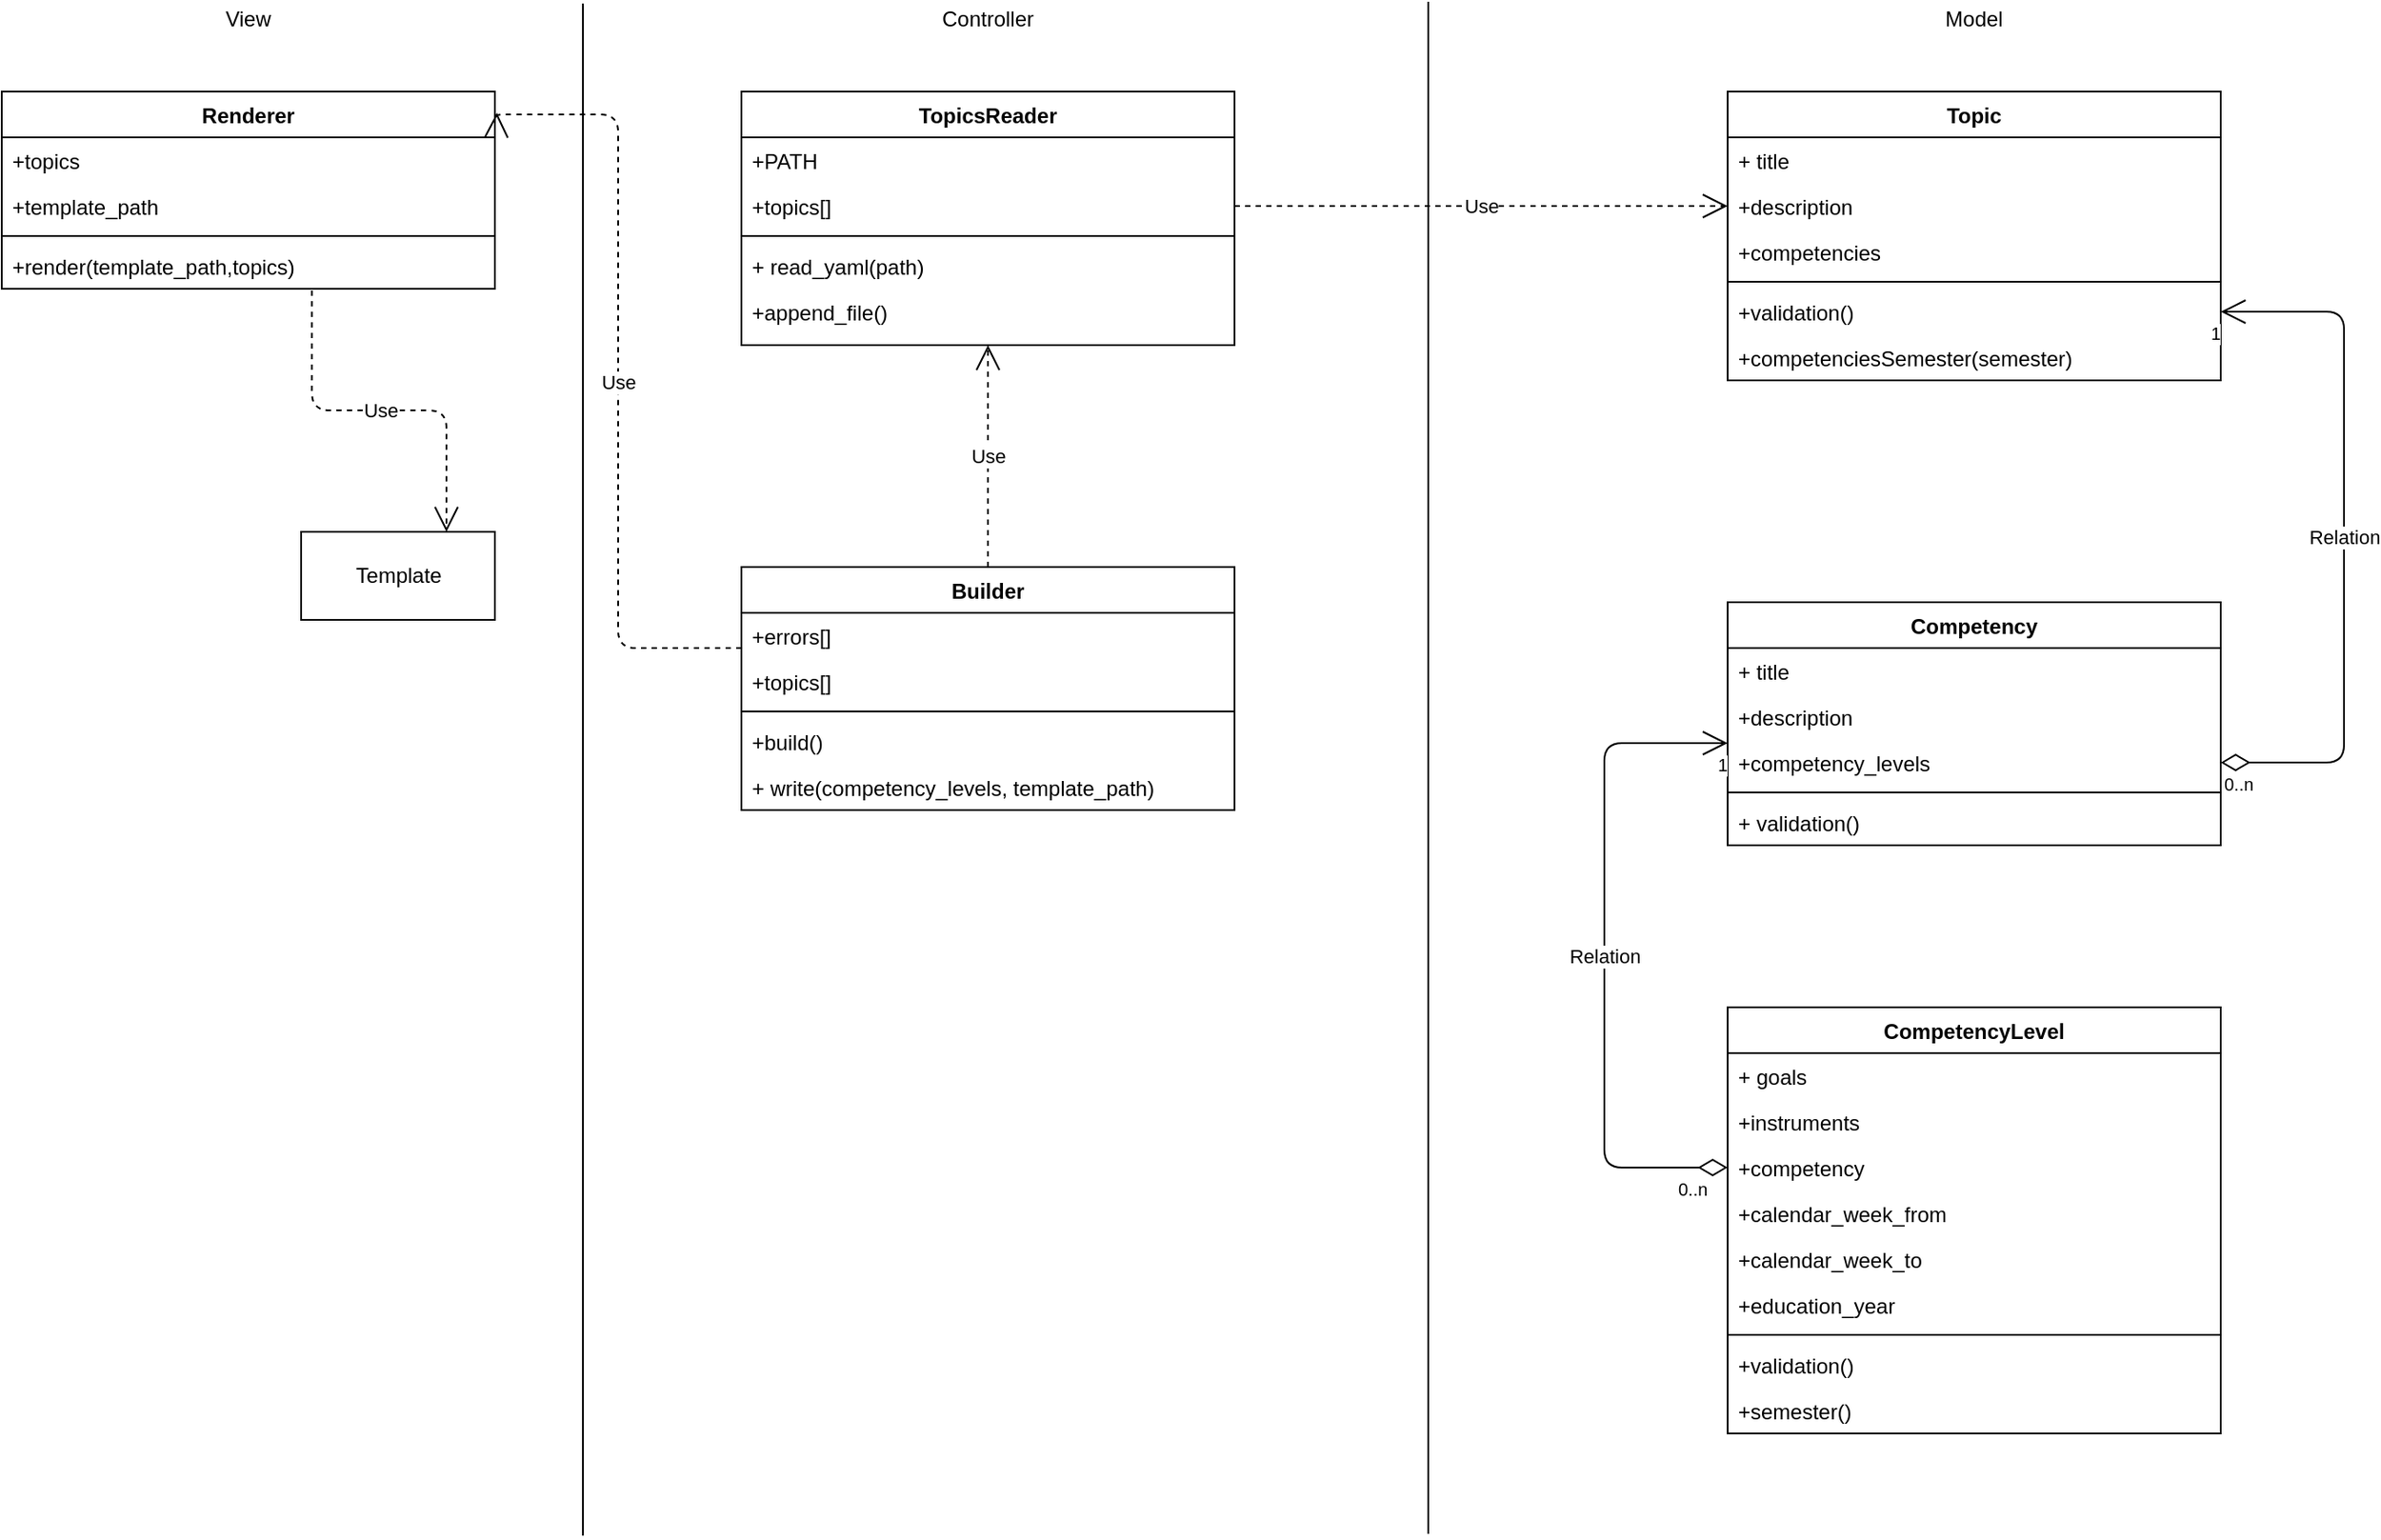 <mxfile version="12.4.2" type="device" pages="1"><diagram id="wBBst7jG0DzKEFlHI0wX" name="Page-1"><mxGraphModel dx="2518" dy="2161" grid="1" gridSize="10" guides="1" tooltips="1" connect="1" arrows="1" fold="1" page="1" pageScale="1" pageWidth="850" pageHeight="1100" math="0" shadow="0"><root><mxCell id="0"/><mxCell id="1" parent="0"/><mxCell id="FY70hitlIgGcYvBVXJsO-5" value="Topic" style="swimlane;fontStyle=1;align=center;verticalAlign=top;childLayout=stackLayout;horizontal=1;startSize=26;horizontalStack=0;resizeParent=1;resizeParentMax=0;resizeLast=0;collapsible=1;marginBottom=0;" parent="1" vertex="1"><mxGeometry x="570" y="50" width="280" height="164" as="geometry"/></mxCell><mxCell id="FY70hitlIgGcYvBVXJsO-6" value="+ title" style="text;strokeColor=none;fillColor=none;align=left;verticalAlign=top;spacingLeft=4;spacingRight=4;overflow=hidden;rotatable=0;points=[[0,0.5],[1,0.5]];portConstraint=eastwest;" parent="FY70hitlIgGcYvBVXJsO-5" vertex="1"><mxGeometry y="26" width="280" height="26" as="geometry"/></mxCell><mxCell id="FY70hitlIgGcYvBVXJsO-13" value="+description" style="text;strokeColor=none;fillColor=none;align=left;verticalAlign=top;spacingLeft=4;spacingRight=4;overflow=hidden;rotatable=0;points=[[0,0.5],[1,0.5]];portConstraint=eastwest;" parent="FY70hitlIgGcYvBVXJsO-5" vertex="1"><mxGeometry y="52" width="280" height="26" as="geometry"/></mxCell><mxCell id="NSAjZJlWIvT3TVBvrCFj-42" value="+competencies" style="text;strokeColor=none;fillColor=none;align=left;verticalAlign=top;spacingLeft=4;spacingRight=4;overflow=hidden;rotatable=0;points=[[0,0.5],[1,0.5]];portConstraint=eastwest;" vertex="1" parent="FY70hitlIgGcYvBVXJsO-5"><mxGeometry y="78" width="280" height="26" as="geometry"/></mxCell><mxCell id="FY70hitlIgGcYvBVXJsO-7" value="" style="line;strokeWidth=1;fillColor=none;align=left;verticalAlign=middle;spacingTop=-1;spacingLeft=3;spacingRight=3;rotatable=0;labelPosition=right;points=[];portConstraint=eastwest;" parent="FY70hitlIgGcYvBVXJsO-5" vertex="1"><mxGeometry y="104" width="280" height="8" as="geometry"/></mxCell><mxCell id="FY70hitlIgGcYvBVXJsO-8" value="+validation()" style="text;strokeColor=none;fillColor=none;align=left;verticalAlign=top;spacingLeft=4;spacingRight=4;overflow=hidden;rotatable=0;points=[[0,0.5],[1,0.5]];portConstraint=eastwest;" parent="FY70hitlIgGcYvBVXJsO-5" vertex="1"><mxGeometry y="112" width="280" height="26" as="geometry"/></mxCell><mxCell id="NSAjZJlWIvT3TVBvrCFj-45" value="+competenciesSemester(semester)" style="text;strokeColor=none;fillColor=none;align=left;verticalAlign=top;spacingLeft=4;spacingRight=4;overflow=hidden;rotatable=0;points=[[0,0.5],[1,0.5]];portConstraint=eastwest;" vertex="1" parent="FY70hitlIgGcYvBVXJsO-5"><mxGeometry y="138" width="280" height="26" as="geometry"/></mxCell><mxCell id="FY70hitlIgGcYvBVXJsO-15" value="Competency" style="swimlane;fontStyle=1;align=center;verticalAlign=top;childLayout=stackLayout;horizontal=1;startSize=26;horizontalStack=0;resizeParent=1;resizeParentMax=0;resizeLast=0;collapsible=1;marginBottom=0;" parent="1" vertex="1"><mxGeometry x="570" y="340" width="280" height="138" as="geometry"/></mxCell><mxCell id="FY70hitlIgGcYvBVXJsO-16" value="+ title" style="text;strokeColor=none;fillColor=none;align=left;verticalAlign=top;spacingLeft=4;spacingRight=4;overflow=hidden;rotatable=0;points=[[0,0.5],[1,0.5]];portConstraint=eastwest;" parent="FY70hitlIgGcYvBVXJsO-15" vertex="1"><mxGeometry y="26" width="280" height="26" as="geometry"/></mxCell><mxCell id="FY70hitlIgGcYvBVXJsO-17" value="+description" style="text;strokeColor=none;fillColor=none;align=left;verticalAlign=top;spacingLeft=4;spacingRight=4;overflow=hidden;rotatable=0;points=[[0,0.5],[1,0.5]];portConstraint=eastwest;" parent="FY70hitlIgGcYvBVXJsO-15" vertex="1"><mxGeometry y="52" width="280" height="26" as="geometry"/></mxCell><mxCell id="FY70hitlIgGcYvBVXJsO-26" value="+competency_levels" style="text;strokeColor=none;fillColor=none;align=left;verticalAlign=top;spacingLeft=4;spacingRight=4;overflow=hidden;rotatable=0;points=[[0,0.5],[1,0.5]];portConstraint=eastwest;" parent="FY70hitlIgGcYvBVXJsO-15" vertex="1"><mxGeometry y="78" width="280" height="26" as="geometry"/></mxCell><mxCell id="FY70hitlIgGcYvBVXJsO-18" value="" style="line;strokeWidth=1;fillColor=none;align=left;verticalAlign=middle;spacingTop=-1;spacingLeft=3;spacingRight=3;rotatable=0;labelPosition=right;points=[];portConstraint=eastwest;" parent="FY70hitlIgGcYvBVXJsO-15" vertex="1"><mxGeometry y="104" width="280" height="8" as="geometry"/></mxCell><mxCell id="FY70hitlIgGcYvBVXJsO-19" value="+ validation()" style="text;strokeColor=none;fillColor=none;align=left;verticalAlign=top;spacingLeft=4;spacingRight=4;overflow=hidden;rotatable=0;points=[[0,0.5],[1,0.5]];portConstraint=eastwest;" parent="FY70hitlIgGcYvBVXJsO-15" vertex="1"><mxGeometry y="112" width="280" height="26" as="geometry"/></mxCell><mxCell id="FY70hitlIgGcYvBVXJsO-20" value="CompetencyLevel" style="swimlane;fontStyle=1;align=center;verticalAlign=top;childLayout=stackLayout;horizontal=1;startSize=26;horizontalStack=0;resizeParent=1;resizeParentMax=0;resizeLast=0;collapsible=1;marginBottom=0;" parent="1" vertex="1"><mxGeometry x="570" y="570" width="280" height="242" as="geometry"/></mxCell><mxCell id="FY70hitlIgGcYvBVXJsO-21" value="+ goals" style="text;strokeColor=none;fillColor=none;align=left;verticalAlign=top;spacingLeft=4;spacingRight=4;overflow=hidden;rotatable=0;points=[[0,0.5],[1,0.5]];portConstraint=eastwest;" parent="FY70hitlIgGcYvBVXJsO-20" vertex="1"><mxGeometry y="26" width="280" height="26" as="geometry"/></mxCell><mxCell id="FY70hitlIgGcYvBVXJsO-22" value="+instruments" style="text;strokeColor=none;fillColor=none;align=left;verticalAlign=top;spacingLeft=4;spacingRight=4;overflow=hidden;rotatable=0;points=[[0,0.5],[1,0.5]];portConstraint=eastwest;" parent="FY70hitlIgGcYvBVXJsO-20" vertex="1"><mxGeometry y="52" width="280" height="26" as="geometry"/></mxCell><mxCell id="FY70hitlIgGcYvBVXJsO-25" value="+competency&#xA;" style="text;strokeColor=none;fillColor=none;align=left;verticalAlign=top;spacingLeft=4;spacingRight=4;overflow=hidden;rotatable=0;points=[[0,0.5],[1,0.5]];portConstraint=eastwest;" parent="FY70hitlIgGcYvBVXJsO-20" vertex="1"><mxGeometry y="78" width="280" height="26" as="geometry"/></mxCell><mxCell id="FY70hitlIgGcYvBVXJsO-60" value="+calendar_week_from&#xA;" style="text;strokeColor=none;fillColor=none;align=left;verticalAlign=top;spacingLeft=4;spacingRight=4;overflow=hidden;rotatable=0;points=[[0,0.5],[1,0.5]];portConstraint=eastwest;" parent="FY70hitlIgGcYvBVXJsO-20" vertex="1"><mxGeometry y="104" width="280" height="26" as="geometry"/></mxCell><mxCell id="FY70hitlIgGcYvBVXJsO-61" value="+calendar_week_to" style="text;strokeColor=none;fillColor=none;align=left;verticalAlign=top;spacingLeft=4;spacingRight=4;overflow=hidden;rotatable=0;points=[[0,0.5],[1,0.5]];portConstraint=eastwest;" parent="FY70hitlIgGcYvBVXJsO-20" vertex="1"><mxGeometry y="130" width="280" height="26" as="geometry"/></mxCell><mxCell id="FY70hitlIgGcYvBVXJsO-62" value="+education_year" style="text;strokeColor=none;fillColor=none;align=left;verticalAlign=top;spacingLeft=4;spacingRight=4;overflow=hidden;rotatable=0;points=[[0,0.5],[1,0.5]];portConstraint=eastwest;" parent="FY70hitlIgGcYvBVXJsO-20" vertex="1"><mxGeometry y="156" width="280" height="26" as="geometry"/></mxCell><mxCell id="FY70hitlIgGcYvBVXJsO-23" value="" style="line;strokeWidth=1;fillColor=none;align=left;verticalAlign=middle;spacingTop=-1;spacingLeft=3;spacingRight=3;rotatable=0;labelPosition=right;points=[];portConstraint=eastwest;" parent="FY70hitlIgGcYvBVXJsO-20" vertex="1"><mxGeometry y="182" width="280" height="8" as="geometry"/></mxCell><mxCell id="FY70hitlIgGcYvBVXJsO-24" value="+validation()" style="text;strokeColor=none;fillColor=none;align=left;verticalAlign=top;spacingLeft=4;spacingRight=4;overflow=hidden;rotatable=0;points=[[0,0.5],[1,0.5]];portConstraint=eastwest;" parent="FY70hitlIgGcYvBVXJsO-20" vertex="1"><mxGeometry y="190" width="280" height="26" as="geometry"/></mxCell><mxCell id="NSAjZJlWIvT3TVBvrCFj-32" value="+semester()" style="text;strokeColor=none;fillColor=none;align=left;verticalAlign=top;spacingLeft=4;spacingRight=4;overflow=hidden;rotatable=0;points=[[0,0.5],[1,0.5]];portConstraint=eastwest;" vertex="1" parent="FY70hitlIgGcYvBVXJsO-20"><mxGeometry y="216" width="280" height="26" as="geometry"/></mxCell><mxCell id="FY70hitlIgGcYvBVXJsO-27" value="TopicsReader" style="swimlane;fontStyle=1;align=center;verticalAlign=top;childLayout=stackLayout;horizontal=1;startSize=26;horizontalStack=0;resizeParent=1;resizeParentMax=0;resizeLast=0;collapsible=1;marginBottom=0;" parent="1" vertex="1"><mxGeometry x="10" y="50" width="280" height="144" as="geometry"/></mxCell><mxCell id="FY70hitlIgGcYvBVXJsO-28" value="+PATH" style="text;strokeColor=none;fillColor=none;align=left;verticalAlign=top;spacingLeft=4;spacingRight=4;overflow=hidden;rotatable=0;points=[[0,0.5],[1,0.5]];portConstraint=eastwest;" parent="FY70hitlIgGcYvBVXJsO-27" vertex="1"><mxGeometry y="26" width="280" height="26" as="geometry"/></mxCell><mxCell id="FY70hitlIgGcYvBVXJsO-32" value="+topics[]" style="text;strokeColor=none;fillColor=none;align=left;verticalAlign=top;spacingLeft=4;spacingRight=4;overflow=hidden;rotatable=0;points=[[0,0.5],[1,0.5]];portConstraint=eastwest;" parent="FY70hitlIgGcYvBVXJsO-27" vertex="1"><mxGeometry y="52" width="280" height="26" as="geometry"/></mxCell><mxCell id="FY70hitlIgGcYvBVXJsO-29" value="" style="line;strokeWidth=1;fillColor=none;align=left;verticalAlign=middle;spacingTop=-1;spacingLeft=3;spacingRight=3;rotatable=0;labelPosition=right;points=[];portConstraint=eastwest;" parent="FY70hitlIgGcYvBVXJsO-27" vertex="1"><mxGeometry y="78" width="280" height="8" as="geometry"/></mxCell><mxCell id="FY70hitlIgGcYvBVXJsO-30" value="+ read_yaml(path) " style="text;strokeColor=none;fillColor=none;align=left;verticalAlign=top;spacingLeft=4;spacingRight=4;overflow=hidden;rotatable=0;points=[[0,0.5],[1,0.5]];portConstraint=eastwest;" parent="FY70hitlIgGcYvBVXJsO-27" vertex="1"><mxGeometry y="86" width="280" height="26" as="geometry"/></mxCell><mxCell id="FY70hitlIgGcYvBVXJsO-35" value="+append_file() " style="text;strokeColor=none;fillColor=none;align=left;verticalAlign=top;spacingLeft=4;spacingRight=4;overflow=hidden;rotatable=0;points=[[0,0.5],[1,0.5]];portConstraint=eastwest;" parent="FY70hitlIgGcYvBVXJsO-27" vertex="1"><mxGeometry y="112" width="280" height="32" as="geometry"/></mxCell><mxCell id="FY70hitlIgGcYvBVXJsO-40" value="Relation" style="endArrow=open;html=1;endSize=12;startArrow=diamondThin;startSize=14;startFill=0;edgeStyle=orthogonalEdgeStyle;exitX=1;exitY=0.5;exitDx=0;exitDy=0;" parent="1" source="FY70hitlIgGcYvBVXJsO-26" target="FY70hitlIgGcYvBVXJsO-5" edge="1"><mxGeometry relative="1" as="geometry"><mxPoint x="160" y="510" as="sourcePoint"/><mxPoint x="320" y="510" as="targetPoint"/><Array as="points"><mxPoint x="920" y="431"/><mxPoint x="920" y="175"/></Array></mxGeometry></mxCell><mxCell id="FY70hitlIgGcYvBVXJsO-41" value="0..n" style="resizable=0;html=1;align=left;verticalAlign=top;labelBackgroundColor=#ffffff;fontSize=10;" parent="FY70hitlIgGcYvBVXJsO-40" connectable="0" vertex="1"><mxGeometry x="-1" relative="1" as="geometry"/></mxCell><mxCell id="FY70hitlIgGcYvBVXJsO-42" value="1" style="resizable=0;html=1;align=right;verticalAlign=top;labelBackgroundColor=#ffffff;fontSize=10;" parent="FY70hitlIgGcYvBVXJsO-40" connectable="0" vertex="1"><mxGeometry x="1" relative="1" as="geometry"/></mxCell><mxCell id="FY70hitlIgGcYvBVXJsO-43" value="Relation" style="endArrow=open;html=1;endSize=12;startArrow=diamondThin;startSize=14;startFill=0;edgeStyle=orthogonalEdgeStyle;exitX=0;exitY=0.5;exitDx=0;exitDy=0;" parent="1" source="FY70hitlIgGcYvBVXJsO-25" edge="1"><mxGeometry relative="1" as="geometry"><mxPoint x="450" y="280" as="sourcePoint"/><mxPoint x="570" y="420" as="targetPoint"/><Array as="points"><mxPoint x="500" y="661"/><mxPoint x="500" y="420"/></Array></mxGeometry></mxCell><mxCell id="FY70hitlIgGcYvBVXJsO-44" value="0..n" style="resizable=0;html=1;align=left;verticalAlign=top;labelBackgroundColor=#ffffff;fontSize=10;" parent="FY70hitlIgGcYvBVXJsO-43" connectable="0" vertex="1"><mxGeometry x="-1" relative="1" as="geometry"><mxPoint x="-30" as="offset"/></mxGeometry></mxCell><mxCell id="FY70hitlIgGcYvBVXJsO-45" value="1" style="resizable=0;html=1;align=right;verticalAlign=top;labelBackgroundColor=#ffffff;fontSize=10;" parent="FY70hitlIgGcYvBVXJsO-43" connectable="0" vertex="1"><mxGeometry x="1" relative="1" as="geometry"/></mxCell><mxCell id="FY70hitlIgGcYvBVXJsO-50" value="Use" style="endArrow=open;endSize=12;dashed=1;html=1;exitX=1;exitY=0.5;exitDx=0;exitDy=0;entryX=0;entryY=0.5;entryDx=0;entryDy=0;" parent="1" source="FY70hitlIgGcYvBVXJsO-32" target="FY70hitlIgGcYvBVXJsO-13" edge="1"><mxGeometry width="160" relative="1" as="geometry"><mxPoint x="40" y="510" as="sourcePoint"/><mxPoint x="200" y="510" as="targetPoint"/></mxGeometry></mxCell><mxCell id="NSAjZJlWIvT3TVBvrCFj-3" value="Controller" style="text;html=1;strokeColor=none;fillColor=none;align=center;verticalAlign=middle;whiteSpace=wrap;rounded=0;" vertex="1" parent="1"><mxGeometry x="130" y="-1" width="40" height="20" as="geometry"/></mxCell><mxCell id="NSAjZJlWIvT3TVBvrCFj-4" value="Model" style="text;html=1;strokeColor=none;fillColor=none;align=center;verticalAlign=middle;whiteSpace=wrap;rounded=0;" vertex="1" parent="1"><mxGeometry x="690" y="-1" width="40" height="20" as="geometry"/></mxCell><mxCell id="NSAjZJlWIvT3TVBvrCFj-17" value="Renderer" style="swimlane;fontStyle=1;align=center;verticalAlign=top;childLayout=stackLayout;horizontal=1;startSize=26;horizontalStack=0;resizeParent=1;resizeParentMax=0;resizeLast=0;collapsible=1;marginBottom=0;" vertex="1" parent="1"><mxGeometry x="-410" y="50" width="280" height="112" as="geometry"/></mxCell><mxCell id="NSAjZJlWIvT3TVBvrCFj-18" value="+topics" style="text;strokeColor=none;fillColor=none;align=left;verticalAlign=top;spacingLeft=4;spacingRight=4;overflow=hidden;rotatable=0;points=[[0,0.5],[1,0.5]];portConstraint=eastwest;" vertex="1" parent="NSAjZJlWIvT3TVBvrCFj-17"><mxGeometry y="26" width="280" height="26" as="geometry"/></mxCell><mxCell id="NSAjZJlWIvT3TVBvrCFj-19" value="+template_path" style="text;strokeColor=none;fillColor=none;align=left;verticalAlign=top;spacingLeft=4;spacingRight=4;overflow=hidden;rotatable=0;points=[[0,0.5],[1,0.5]];portConstraint=eastwest;" vertex="1" parent="NSAjZJlWIvT3TVBvrCFj-17"><mxGeometry y="52" width="280" height="26" as="geometry"/></mxCell><mxCell id="NSAjZJlWIvT3TVBvrCFj-20" value="" style="line;strokeWidth=1;fillColor=none;align=left;verticalAlign=middle;spacingTop=-1;spacingLeft=3;spacingRight=3;rotatable=0;labelPosition=right;points=[];portConstraint=eastwest;" vertex="1" parent="NSAjZJlWIvT3TVBvrCFj-17"><mxGeometry y="78" width="280" height="8" as="geometry"/></mxCell><mxCell id="NSAjZJlWIvT3TVBvrCFj-21" value="+render(template_path,topics) " style="text;strokeColor=none;fillColor=none;align=left;verticalAlign=top;spacingLeft=4;spacingRight=4;overflow=hidden;rotatable=0;points=[[0,0.5],[1,0.5]];portConstraint=eastwest;" vertex="1" parent="NSAjZJlWIvT3TVBvrCFj-17"><mxGeometry y="86" width="280" height="26" as="geometry"/></mxCell><mxCell id="NSAjZJlWIvT3TVBvrCFj-24" value="Builder" style="swimlane;fontStyle=1;align=center;verticalAlign=top;childLayout=stackLayout;horizontal=1;startSize=26;horizontalStack=0;resizeParent=1;resizeParentMax=0;resizeLast=0;collapsible=1;marginBottom=0;" vertex="1" parent="1"><mxGeometry x="10" y="320" width="280" height="138" as="geometry"/></mxCell><mxCell id="NSAjZJlWIvT3TVBvrCFj-25" value="+errors[]" style="text;strokeColor=none;fillColor=none;align=left;verticalAlign=top;spacingLeft=4;spacingRight=4;overflow=hidden;rotatable=0;points=[[0,0.5],[1,0.5]];portConstraint=eastwest;" vertex="1" parent="NSAjZJlWIvT3TVBvrCFj-24"><mxGeometry y="26" width="280" height="26" as="geometry"/></mxCell><mxCell id="NSAjZJlWIvT3TVBvrCFj-26" value="+topics[]" style="text;strokeColor=none;fillColor=none;align=left;verticalAlign=top;spacingLeft=4;spacingRight=4;overflow=hidden;rotatable=0;points=[[0,0.5],[1,0.5]];portConstraint=eastwest;" vertex="1" parent="NSAjZJlWIvT3TVBvrCFj-24"><mxGeometry y="52" width="280" height="26" as="geometry"/></mxCell><mxCell id="NSAjZJlWIvT3TVBvrCFj-27" value="" style="line;strokeWidth=1;fillColor=none;align=left;verticalAlign=middle;spacingTop=-1;spacingLeft=3;spacingRight=3;rotatable=0;labelPosition=right;points=[];portConstraint=eastwest;" vertex="1" parent="NSAjZJlWIvT3TVBvrCFj-24"><mxGeometry y="78" width="280" height="8" as="geometry"/></mxCell><mxCell id="NSAjZJlWIvT3TVBvrCFj-28" value="+build() " style="text;strokeColor=none;fillColor=none;align=left;verticalAlign=top;spacingLeft=4;spacingRight=4;overflow=hidden;rotatable=0;points=[[0,0.5],[1,0.5]];portConstraint=eastwest;" vertex="1" parent="NSAjZJlWIvT3TVBvrCFj-24"><mxGeometry y="86" width="280" height="26" as="geometry"/></mxCell><mxCell id="NSAjZJlWIvT3TVBvrCFj-29" value="+ write(competency_levels, template_path)" style="text;strokeColor=none;fillColor=none;align=left;verticalAlign=top;spacingLeft=4;spacingRight=4;overflow=hidden;rotatable=0;points=[[0,0.5],[1,0.5]];portConstraint=eastwest;" vertex="1" parent="NSAjZJlWIvT3TVBvrCFj-24"><mxGeometry y="112" width="280" height="26" as="geometry"/></mxCell><mxCell id="NSAjZJlWIvT3TVBvrCFj-31" value="Template" style="html=1;" vertex="1" parent="1"><mxGeometry x="-240" y="300" width="110" height="50" as="geometry"/></mxCell><mxCell id="NSAjZJlWIvT3TVBvrCFj-33" value="Use" style="endArrow=open;endSize=12;dashed=1;html=1;exitX=0.5;exitY=0;exitDx=0;exitDy=0;" edge="1" parent="1" source="NSAjZJlWIvT3TVBvrCFj-24" target="FY70hitlIgGcYvBVXJsO-35"><mxGeometry width="160" relative="1" as="geometry"><mxPoint x="300" y="125" as="sourcePoint"/><mxPoint x="580" y="125" as="targetPoint"/></mxGeometry></mxCell><mxCell id="NSAjZJlWIvT3TVBvrCFj-34" value="Use" style="endArrow=open;endSize=12;dashed=1;html=1;exitX=0;exitY=0.769;exitDx=0;exitDy=0;entryX=1.004;entryY=0.107;entryDx=0;entryDy=0;exitPerimeter=0;entryPerimeter=0;edgeStyle=orthogonalEdgeStyle;" edge="1" parent="1" source="NSAjZJlWIvT3TVBvrCFj-25" target="NSAjZJlWIvT3TVBvrCFj-17"><mxGeometry width="160" relative="1" as="geometry"><mxPoint x="310" y="135" as="sourcePoint"/><mxPoint x="590" y="135" as="targetPoint"/><Array as="points"><mxPoint x="-60" y="366"/><mxPoint x="-60" y="63"/></Array></mxGeometry></mxCell><mxCell id="NSAjZJlWIvT3TVBvrCFj-36" value="Use" style="endArrow=open;endSize=12;dashed=1;html=1;exitX=0.629;exitY=1.038;exitDx=0;exitDy=0;entryX=0.75;entryY=0;entryDx=0;entryDy=0;exitPerimeter=0;edgeStyle=orthogonalEdgeStyle;" edge="1" parent="1" source="NSAjZJlWIvT3TVBvrCFj-21" target="NSAjZJlWIvT3TVBvrCFj-31"><mxGeometry width="160" relative="1" as="geometry"><mxPoint x="20" y="376" as="sourcePoint"/><mxPoint x="-119" y="72" as="targetPoint"/></mxGeometry></mxCell><mxCell id="NSAjZJlWIvT3TVBvrCFj-37" value="&lt;div&gt;View&lt;/div&gt;" style="text;html=1;strokeColor=none;fillColor=none;align=center;verticalAlign=middle;whiteSpace=wrap;rounded=0;" vertex="1" parent="1"><mxGeometry x="-290" y="-1" width="40" height="20" as="geometry"/></mxCell><mxCell id="NSAjZJlWIvT3TVBvrCFj-39" value="" style="endArrow=none;html=1;" edge="1" parent="1"><mxGeometry width="50" height="50" relative="1" as="geometry"><mxPoint x="-80" y="870" as="sourcePoint"/><mxPoint x="-80" as="targetPoint"/></mxGeometry></mxCell><mxCell id="NSAjZJlWIvT3TVBvrCFj-40" value="" style="endArrow=none;html=1;" edge="1" parent="1"><mxGeometry width="50" height="50" relative="1" as="geometry"><mxPoint x="400.0" y="869" as="sourcePoint"/><mxPoint x="400.0" y="-1" as="targetPoint"/></mxGeometry></mxCell></root></mxGraphModel></diagram></mxfile>